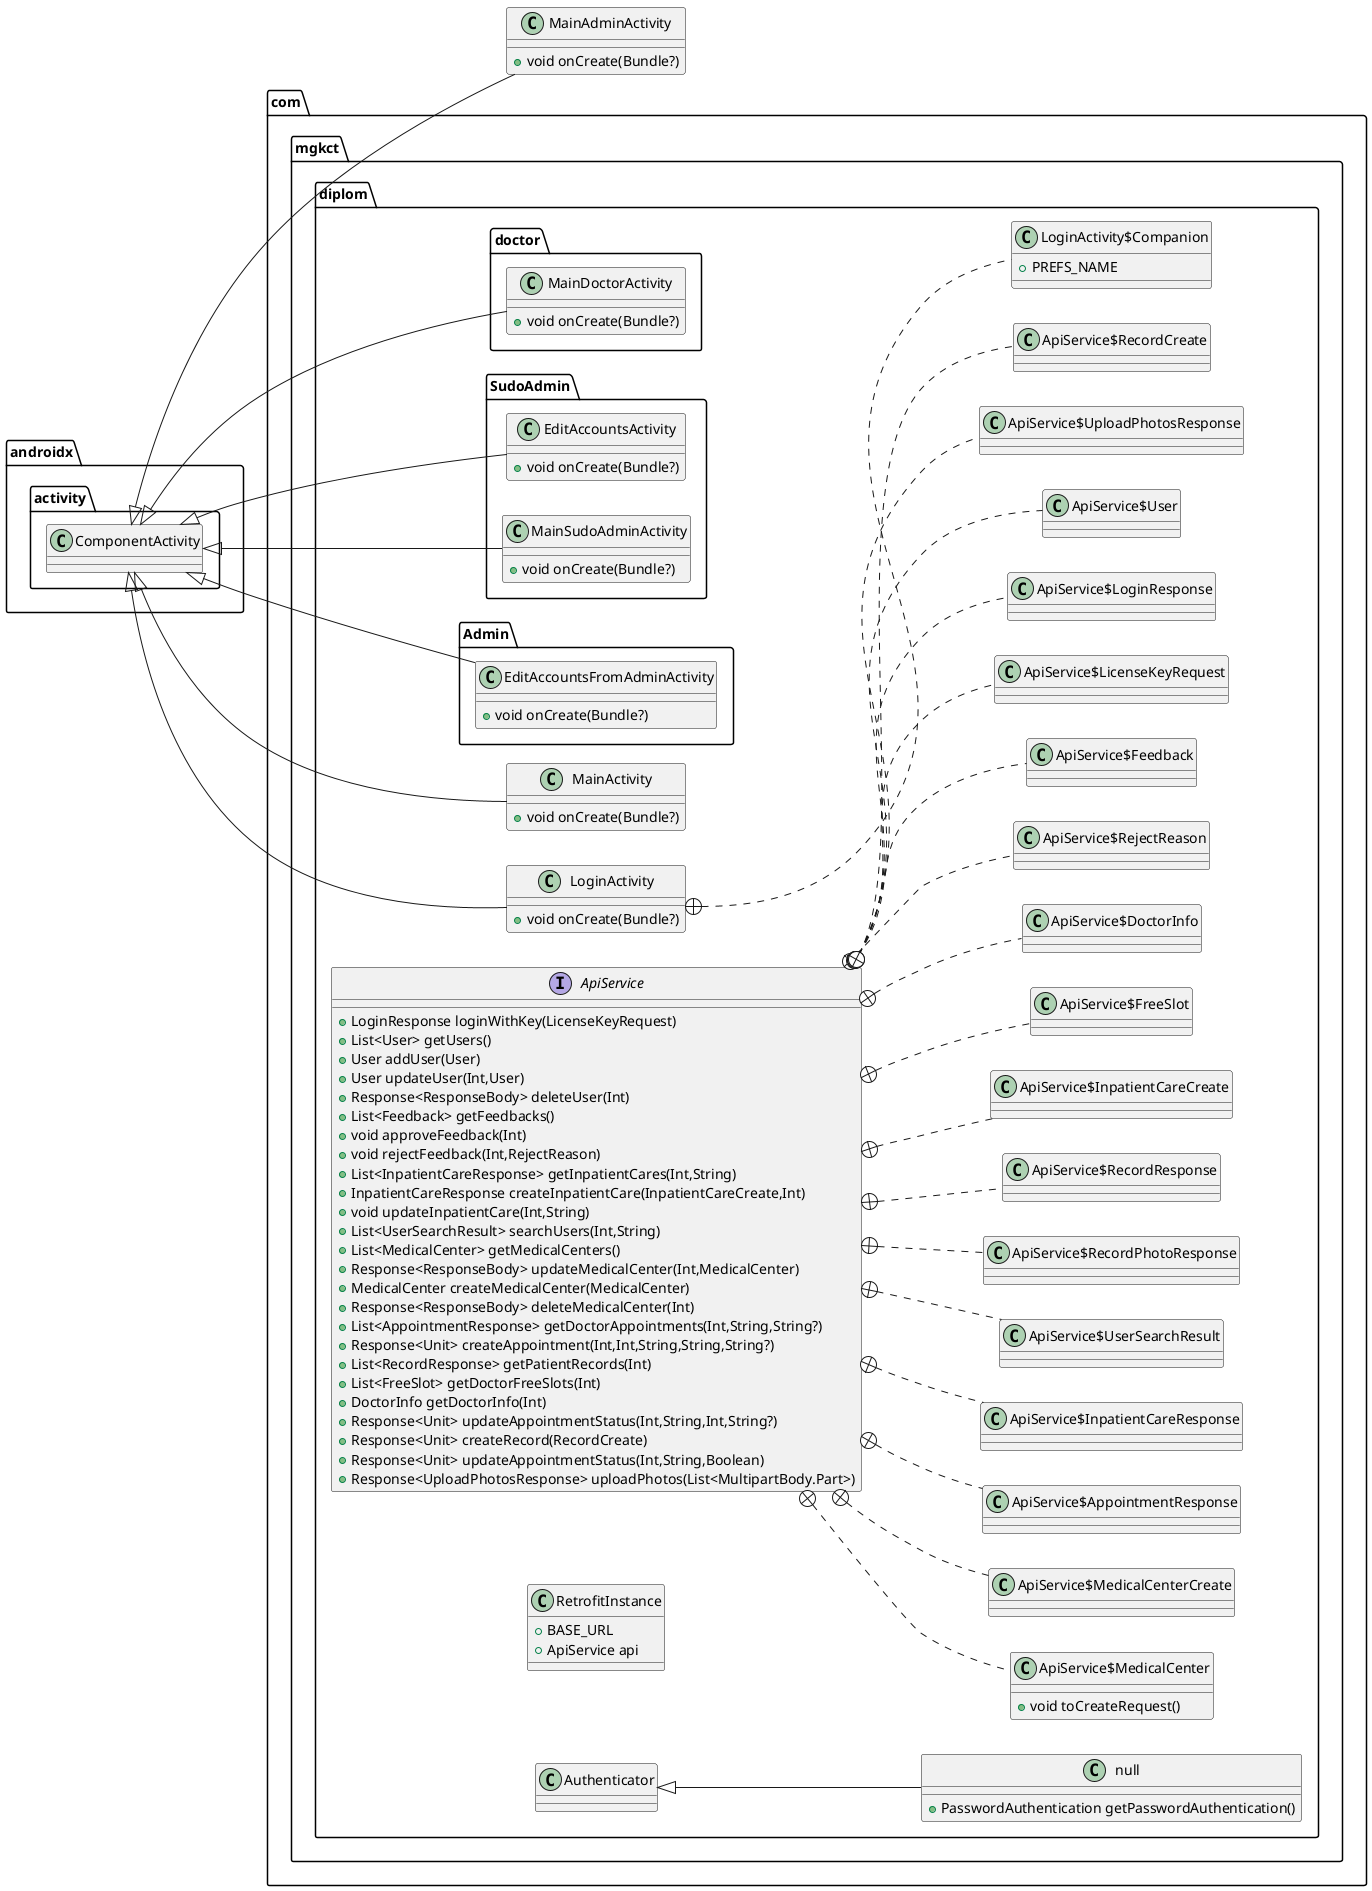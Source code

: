@startuml
left to right direction
class com.mgkct.diplom.MainActivity {
+ void onCreate(Bundle?)
}

class MainAdminActivity {
+ void onCreate(Bundle?)
}

class com.mgkct.diplom.doctor.MainDoctorActivity {
+ void onCreate(Bundle?)
}

class com.mgkct.diplom.SudoAdmin.EditAccountsActivity {
+ void onCreate(Bundle?)
}

class com.mgkct.diplom.SudoAdmin.MainSudoAdminActivity {
+ void onCreate(Bundle?)
}

class com.mgkct.diplom.LoginActivity$Companion {
+  PREFS_NAME
}

class com.mgkct.diplom.LoginActivity {
+ void onCreate(Bundle?)
}

class com.mgkct.diplom.null {
+ PasswordAuthentication getPasswordAuthentication()
}

class com.mgkct.diplom.Admin.EditAccountsFromAdminActivity {
+ void onCreate(Bundle?)
}

class com.mgkct.diplom.ApiService$MedicalCenter {
+ void toCreateRequest()
}

class com.mgkct.diplom.ApiService$MedicalCenterCreate {
}
class com.mgkct.diplom.ApiService$AppointmentResponse {
}
class com.mgkct.diplom.ApiService$InpatientCareResponse {
}
class com.mgkct.diplom.ApiService$UserSearchResult {
}
class com.mgkct.diplom.ApiService$RecordPhotoResponse {
}
class com.mgkct.diplom.ApiService$RecordResponse {
}
class com.mgkct.diplom.ApiService$InpatientCareCreate {
}
class com.mgkct.diplom.ApiService$FreeSlot {
}
class com.mgkct.diplom.ApiService$DoctorInfo {
}
class com.mgkct.diplom.ApiService$RejectReason {
}
class com.mgkct.diplom.ApiService$Feedback {
}
class com.mgkct.diplom.ApiService$LicenseKeyRequest {
}
class com.mgkct.diplom.ApiService$LoginResponse {
}
class com.mgkct.diplom.ApiService$User {
}
class com.mgkct.diplom.ApiService$UploadPhotosResponse {
}
class com.mgkct.diplom.ApiService$RecordCreate {
}
interface com.mgkct.diplom.ApiService {
+ LoginResponse loginWithKey(LicenseKeyRequest)
+ List<User> getUsers()
+ User addUser(User)
+ User updateUser(Int,User)
+ Response<ResponseBody> deleteUser(Int)
+ List<Feedback> getFeedbacks()
+ void approveFeedback(Int)
+ void rejectFeedback(Int,RejectReason)
+ List<InpatientCareResponse> getInpatientCares(Int,String)
+ InpatientCareResponse createInpatientCare(InpatientCareCreate,Int)
+ void updateInpatientCare(Int,String)
+ List<UserSearchResult> searchUsers(Int,String)
+ List<MedicalCenter> getMedicalCenters()
+ Response<ResponseBody> updateMedicalCenter(Int,MedicalCenter)
+ MedicalCenter createMedicalCenter(MedicalCenter)
+ Response<ResponseBody> deleteMedicalCenter(Int)
+ List<AppointmentResponse> getDoctorAppointments(Int,String,String?)
+ Response<Unit> createAppointment(Int,Int,String,String,String?)
+ List<RecordResponse> getPatientRecords(Int)
+ List<FreeSlot> getDoctorFreeSlots(Int)
+ DoctorInfo getDoctorInfo(Int)
+ Response<Unit> updateAppointmentStatus(Int,String,Int,String?)
+ Response<Unit> createRecord(RecordCreate)
+ Response<Unit> updateAppointmentStatus(Int,String,Boolean)
+ Response<UploadPhotosResponse> uploadPhotos(List<MultipartBody.Part>)
}

class com.mgkct.diplom.RetrofitInstance {
+  BASE_URL
+ ApiService api
}



androidx.activity.ComponentActivity <|-- com.mgkct.diplom.MainActivity
androidx.activity.ComponentActivity <|-- MainAdminActivity
androidx.activity.ComponentActivity <|-- com.mgkct.diplom.doctor.MainDoctorActivity
androidx.activity.ComponentActivity <|-- com.mgkct.diplom.SudoAdmin.EditAccountsActivity
androidx.activity.ComponentActivity <|-- com.mgkct.diplom.SudoAdmin.MainSudoAdminActivity
com.mgkct.diplom.LoginActivity +.. com.mgkct.diplom.LoginActivity$Companion
androidx.activity.ComponentActivity <|-- com.mgkct.diplom.LoginActivity
com.mgkct.diplom.Authenticator <|-- com.mgkct.diplom.null
androidx.activity.ComponentActivity <|-- com.mgkct.diplom.Admin.EditAccountsFromAdminActivity
com.mgkct.diplom.ApiService +.. com.mgkct.diplom.ApiService$MedicalCenter
com.mgkct.diplom.ApiService +.. com.mgkct.diplom.ApiService$MedicalCenterCreate
com.mgkct.diplom.ApiService +.. com.mgkct.diplom.ApiService$AppointmentResponse
com.mgkct.diplom.ApiService +.. com.mgkct.diplom.ApiService$InpatientCareResponse
com.mgkct.diplom.ApiService +.. com.mgkct.diplom.ApiService$UserSearchResult
com.mgkct.diplom.ApiService +.. com.mgkct.diplom.ApiService$RecordPhotoResponse
com.mgkct.diplom.ApiService +.. com.mgkct.diplom.ApiService$RecordResponse
com.mgkct.diplom.ApiService +.. com.mgkct.diplom.ApiService$InpatientCareCreate
com.mgkct.diplom.ApiService +.. com.mgkct.diplom.ApiService$FreeSlot
com.mgkct.diplom.ApiService +.. com.mgkct.diplom.ApiService$DoctorInfo
com.mgkct.diplom.ApiService +.. com.mgkct.diplom.ApiService$RejectReason
com.mgkct.diplom.ApiService +.. com.mgkct.diplom.ApiService$Feedback
com.mgkct.diplom.ApiService +.. com.mgkct.diplom.ApiService$LicenseKeyRequest
com.mgkct.diplom.ApiService +.. com.mgkct.diplom.ApiService$LoginResponse
com.mgkct.diplom.ApiService +.. com.mgkct.diplom.ApiService$User
com.mgkct.diplom.ApiService +.. com.mgkct.diplom.ApiService$UploadPhotosResponse
com.mgkct.diplom.ApiService +.. com.mgkct.diplom.ApiService$RecordCreate
@enduml